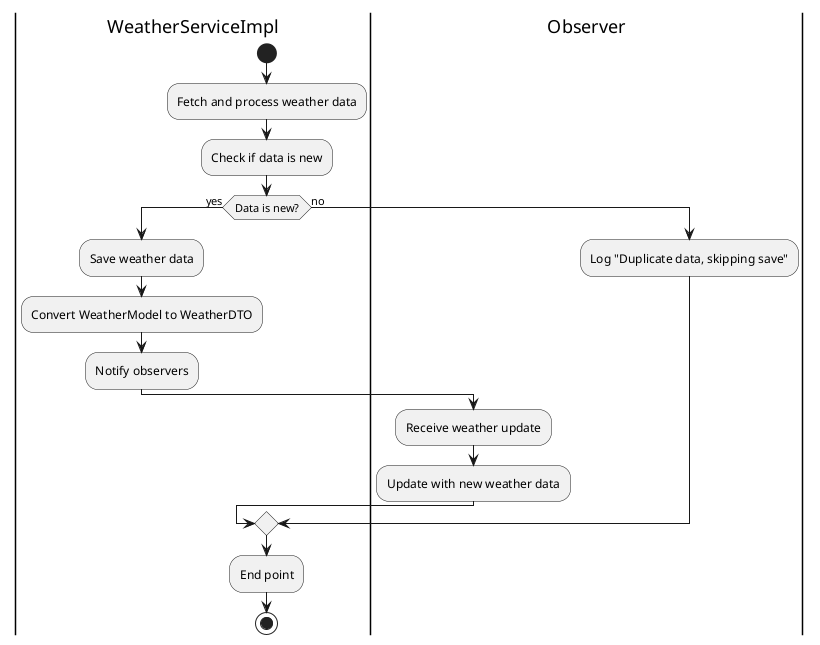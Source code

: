 @startuml
|WeatherServiceImpl|
start
:Fetch and process weather data;

:Check if data is new;
if (Data is new?) then (yes)
    :Save weather data;
    :Convert WeatherModel to WeatherDTO;
    :Notify observers;
    |Observer|
    :Receive weather update;
    :Update with new weather data;
else (no)
    :Log "Duplicate data, skipping save";
endif

|WeatherServiceImpl|
:End point;

stop
@enduml

